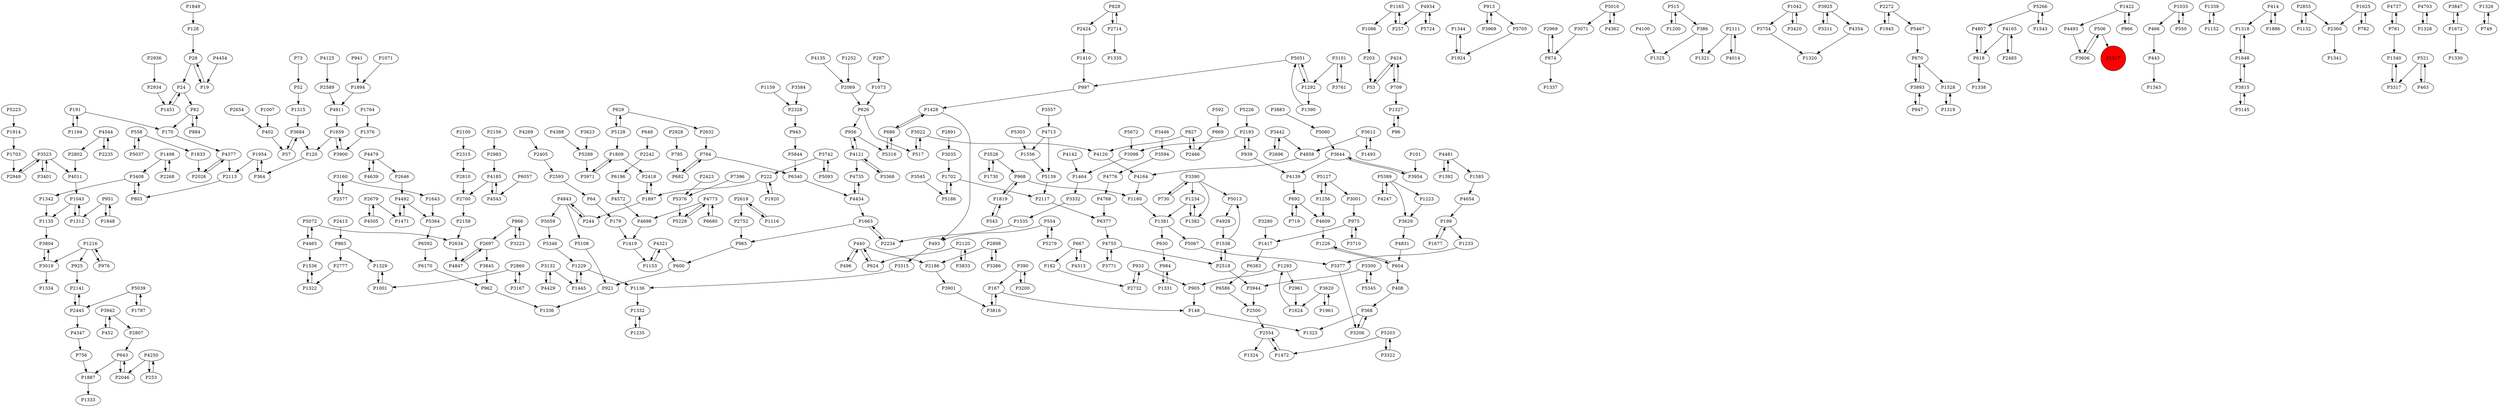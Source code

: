 digraph {
	P3523 -> P2949
	P1428 -> P493
	P6196 -> P4572
	P4321 -> P600
	P1498 -> P3408
	P28 -> P24
	P2928 -> P785
	P4135 -> P2069
	P3022 -> P4120
	P1256 -> P5127
	P1315 -> P3684
	P424 -> P53
	P667 -> P182
	P3098 -> P1464
	P368 -> P1323
	P2554 -> P1324
	P3761 -> P3101
	P2696 -> P3442
	P6680 -> P4773
	P1327 -> P96
	P1702 -> P5186
	P1165 -> P257
	P2961 -> P1624
	P4654 -> P199
	P554 -> P5279
	P756 -> P1887
	P939 -> P2193
	P1344 -> P1924
	P975 -> P1417
	P1007 -> P402
	P2423 -> P5376
	P167 -> P148
	P604 -> P1226
	P4776 -> P4768
	P1848 -> P951
	P3620 -> P1624
	P1216 -> P3019
	P709 -> P1327
	P828 -> P2424
	P2969 -> P874
	P515 -> P386
	P2141 -> P2445
	P1042 -> P3754
	P2632 -> P764
	P3925 -> P3311
	P1234 -> P1381
	P4773 -> P4698
	P2700 -> P2158
	P5108 -> P921
	P2272 -> P1945
	P5128 -> P1809
	P4807 -> P618
	P506 -> P3606
	P3900 -> P1659
	P5266 -> P1543
	P1033 -> P466
	P905 -> P148
	P4377 -> P2113
	P3408 -> P1342
	P4544 -> P2802
	P364 -> P1954
	P5376 -> P5228
	P3132 -> P1445
	P2679 -> P4505
	P1322 -> P1536
	P3311 -> P3925
	P947 -> P3893
	P3883 -> P5060
	P5266 -> P4807
	P4493 -> P3606
	P5039 -> P1787
	P5303 -> P1556
	P493 -> P3315
	P1216 -> P976
	P558 -> P5037
	P3401 -> P3523
	P670 -> P1528
	P128 -> P28
	P1493 -> P3612
	P440 -> P2186
	P1200 -> P515
	P550 -> P1033
	P408 -> P368
	P4843 -> P5059
	P3954 -> P3644
	P626 -> P517
	P3606 -> P506
	P4165 -> P618
	P1961 -> P3620
	P1897 -> P2418
	P968 -> P1819
	P1235 -> P1332
	P1339 -> P1152
	P1914 -> P1703
	P827 -> P2466
	P440 -> P496
	P3528 -> P1730
	P4125 -> P2589
	P5844 -> P6340
	P951 -> P1848
	P3620 -> P1961
	P4713 -> P1556
	P827 -> P4120
	P554 -> P493
	P424 -> P709
	P2949 -> P3523
	P5060 -> P3644
	P414 -> P1318
	P1153 -> P4321
	P2855 -> P2360
	P1528 -> P1319
	P4755 -> P3771
	P386 -> P1325
	P618 -> P4807
	P1897 -> P244
	P4737 -> P761
	P686 -> P5316
	P1410 -> P997
	P2860 -> P1001
	P2120 -> P624
	P5203 -> P3322
	P3317 -> P1340
	P179 -> P1419
	P4120 -> P4164
	P984 -> P1331
	P3644 -> P3954
	P4773 -> P6680
	P3942 -> P452
	P5037 -> P558
	P1625 -> P782
	P863 -> P2777
	P3019 -> P1334
	P1071 -> P1894
	P600 -> P921
	P1216 -> P925
	P764 -> P682
	P975 -> P3710
	P2026 -> P4377
	P921 -> P1336
	P2934 -> P1451
	P1042 -> P3420
	P4465 -> P1536
	P592 -> P669
	P4735 -> P4434
	P5039 -> P2445
	P626 -> P956
	P4481 -> P1585
	P5226 -> P2193
	P496 -> P440
	P2268 -> P1498
	P2111 -> P1321
	P4698 -> P1419
	P1312 -> P1043
	P649 -> P2242
	P3442 -> P4858
	P874 -> P2969
	P4703 -> P1328
	P257 -> P1165
	P1332 -> P1235
	P4544 -> P2235
	P191 -> P1194
	P6586 -> P2500
	P5051 -> P997
	P643 -> P1887
	P618 -> P1338
	P4572 -> P4698
	P6592 -> P6170
	P2445 -> P4347
	P3623 -> P5289
	P2445 -> P2141
	P3684 -> P120
	P630 -> P984
	P629 -> P2632
	P5705 -> P1924
	P5010 -> P3071
	P4139 -> P692
	P3442 -> P2696
	P5072 -> P4465
	P64 -> P179
	P4492 -> P1471
	P3390 -> P5013
	P1001 -> P1329
	P3101 -> P3761
	P884 -> P82
	P1659 -> P3900
	P1381 -> P5067
	P82 -> P884
	P4934 -> P5724
	P1419 -> P1153
	P1223 -> P3629
	P866 -> P2697
	P5364 -> P6592
	P1849 -> P128
	P5067 -> P3377
	P3420 -> P1042
	P4831 -> P604
	P1234 -> P1382
	P2046 -> P643
	P1659 -> P120
	P1132 -> P2855
	P667 -> P4313
	P1328 -> P4703
	P2577 -> P3160
	P1498 -> P2268
	P4843 -> P244
	P2405 -> P2593
	P5316 -> P686
	P244 -> P4843
	P2069 -> P626
	P2593 -> P64
	P1319 -> P1528
	P1422 -> P966
	P4377 -> P2026
	P1382 -> P1234
	P2156 -> P2983
	P1471 -> P4492
	P5059 -> P5346
	P1116 -> P2619
	P4388 -> P5289
	P4313 -> P667
	P3893 -> P670
	P2898 -> P2186
	P874 -> P1337
	P669 -> P2466
	P1292 -> P1390
	P941 -> P1894
	P2424 -> P1410
	P4362 -> P5010
	P515 -> P1200
	P5228 -> P4773
	P2120 -> P3833
	P390 -> P3200
	P1428 -> P686
	P4354 -> P1320
	P2898 -> P3386
	P2235 -> P4544
	P4185 -> P4543
	P2810 -> P2700
	P1886 -> P414
	P2697 -> P3845
	P6383 -> P6586
	P1165 -> P1086
	P440 -> P624
	P1293 -> P2961
	P2113 -> P803
	P1390 -> P5051
	P4492 -> P5364
	P2936 -> P2934
	P2234 -> P1663
	P730 -> P3390
	P1472 -> P2554
	P4858 -> P4164
	P1136 -> P1332
	P643 -> P2046
	P1043 -> P1312
	P3612 -> P1493
	P57 -> P3684
	P670 -> P3893
	P1256 -> P4609
	P692 -> P4609
	P5389 -> P1223
	P1329 -> P1001
	P4185 -> P2700
	P3446 -> P3594
	P3612 -> P4858
	P956 -> P5316
	P82 -> P170
	P3523 -> P4011
	P624 -> P440
	P2500 -> P2554
	P1340 -> P3317
	P5724 -> P4934
	P4609 -> P1226
	P2483 -> P4165
	P3684 -> P57
	P3847 -> P1672
	P3200 -> P390
	P5051 -> P1292
	P1643 -> P5364
	P2111 -> P4014
	P1819 -> P968
	P1920 -> P222
	P2589 -> P4911
	P2714 -> P1335
	P3132 -> P4429
	P3710 -> P975
	P1422 -> P4493
	P3386 -> P2898
	P1945 -> P2272
	P3816 -> P167
	P997 -> P1428
	P5127 -> P3001
	P1464 -> P3332
	P5128 -> P629
	P3815 -> P3145
	P761 -> P4737
	P1954 -> P2113
	P782 -> P1625
	P3944 -> P2500
	P2619 -> P1116
	P4165 -> P2483
	P2646 -> P4492
	P1677 -> P199
	P3833 -> P2120
	P5223 -> P1914
	P4543 -> P4185
	P3001 -> P975
	P3594 -> P4776
	P1924 -> P1344
	P3408 -> P803
	P3390 -> P730
	P182 -> P2732
	P543 -> P1819
	P2714 -> P828
	P390 -> P167
	P463 -> P521
	P1135 -> P3804
	P3971 -> P1809
	P3523 -> P3401
	P1159 -> P2328
	P1180 -> P1381
	P1318 -> P1648
	P4429 -> P3132
	P521 -> P3317
	P1229 -> P1445
	P3969 -> P913
	P1663 -> P965
	P2518 -> P1538
	P3771 -> P4755
	P3925 -> P4354
	P4454 -> P19
	P1894 -> P4911
	P4164 -> P1180
	P761 -> P1340
	P4479 -> P2646
	P5346 -> P1229
	P1252 -> P2069
	P3545 -> P5186
	P962 -> P1336
	P3815 -> P1648
	P414 -> P1886
	P1292 -> P5051
	P2983 -> P4185
	P2860 -> P3167
	P3160 -> P2577
	P5013 -> P4928
	P2807 -> P643
	P709 -> P424
	P3145 -> P3815
	P5127 -> P1256
	P1381 -> P630
	P4847 -> P2697
	P4755 -> P2518
	P148 -> P1323
	P5279 -> P554
	P2554 -> P1472
	P4911 -> P1659
	P3101 -> P1292
	P1787 -> P5039
	P1326 -> P749
	P191 -> P170
	P4247 -> P5389
	P1672 -> P3847
	P951 -> P1312
	P506 -> P1317
	P4928 -> P1538
	P3584 -> P2328
	P933 -> P2732
	P1538 -> P2518
	P966 -> P1422
	P1764 -> P1376
	P2193 -> P939
	P1543 -> P5266
	P1648 -> P1318
	P2193 -> P3098
	P368 -> P3206
	P1451 -> P24
	P3557 -> P4713
	P2413 -> P863
	P968 -> P1180
	P402 -> P57
	P629 -> P5128
	P4121 -> P4735
	P4142 -> P1464
	P943 -> P5844
	P1226 -> P604
	P2777 -> P1322
	P1887 -> P1333
	P452 -> P3942
	P3528 -> P968
	P1809 -> P2418
	P2328 -> P943
	P2360 -> P1341
	P253 -> P4250
	P2752 -> P965
	P199 -> P1233
	P1293 -> P905
	P1703 -> P2949
	P764 -> P6340
	P5467 -> P670
	P4014 -> P2111
	P7396 -> P5376
	P1536 -> P1322
	P3893 -> P947
	P866 -> P3223
	P1556 -> P5139
	P5186 -> P1702
	P682 -> P764
	P4768 -> P6377
	P3377 -> P3206
	P4773 -> P5228
	P3942 -> P2807
	P5289 -> P3971
	P965 -> P600
	P2466 -> P827
	P863 -> P1329
	P1033 -> P550
	P4100 -> P1325
	P1152 -> P1339
	P4250 -> P2046
	P1625 -> P2360
	P2117 -> P6377
	P3332 -> P1535
	P3300 -> P5345
	P4465 -> P5072
	P101 -> P3954
	P939 -> P4139
	P692 -> P719
	P3742 -> P222
	P3035 -> P1702
	P443 -> P1343
	P686 -> P1428
	P1086 -> P203
	P1624 -> P1293
	P1194 -> P191
	P1229 -> P1136
	P3322 -> P5203
	P3845 -> P962
	P1538 -> P5013
	P96 -> P1327
	P19 -> P28
	P2891 -> P3035
	P3022 -> P517
	P287 -> P1073
	P1585 -> P4654
	P170 -> P4377
	P3901 -> P3816
	P3644 -> P4139
	P222 -> P1897
	P2679 -> P1471
	P5389 -> P4247
	P2855 -> P1132
	P2100 -> P2315
	P24 -> P1451
	P1233 -> P3377
	P2158 -> P2634
	P5389 -> P3629
	P2242 -> P6196
	P5093 -> P3742
	P4434 -> P1663
	P203 -> P53
	P4269 -> P2405
	P28 -> P19
	P5139 -> P2117
	P3160 -> P1643
	P749 -> P1326
	P3368 -> P4121
	P2619 -> P2752
	P1648 -> P3815
	P1392 -> P4481
	P2272 -> P5467
	P4505 -> P2679
	P4934 -> P257
	P1833 -> P2026
	P466 -> P443
	P4121 -> P3368
	P4121 -> P956
	P1954 -> P364
	P2418 -> P1897
	P3206 -> P368
	P4481 -> P1392
	P5010 -> P4362
	P1376 -> P3900
	P1331 -> P984
	P913 -> P5705
	P52 -> P1315
	P1819 -> P543
	P73 -> P52
	P803 -> P3408
	P3629 -> P4831
	P167 -> P3816
	P3071 -> P874
	P2634 -> P4847
	P120 -> P364
	P386 -> P1321
	P4250 -> P253
	P6340 -> P4434
	P3280 -> P1417
	P1342 -> P1135
	P5072 -> P2634
	P2802 -> P4011
	P24 -> P82
	P4639 -> P4479
	P1535 -> P2234
	P4347 -> P756
	P2518 -> P3944
	P3390 -> P1234
	P4434 -> P4735
	P913 -> P3969
	P3804 -> P3019
	P4321 -> P1153
	P5203 -> P1472
	P1417 -> P6383
	P1702 -> P2117
	P558 -> P1833
	P3223 -> P866
	P719 -> P692
	P4843 -> P5108
	P4479 -> P4639
	P199 -> P1677
	P976 -> P1216
	P6377 -> P4755
	P925 -> P2141
	P2654 -> P402
	P1043 -> P1135
	P828 -> P2714
	P3315 -> P1136
	P4713 -> P5139
	P521 -> P463
	P517 -> P3022
	P2697 -> P4847
	P3390 -> P1382
	P3754 -> P1320
	P1445 -> P1229
	P3019 -> P3804
	P956 -> P4121
	P1663 -> P2234
	P604 -> P408
	P5345 -> P3300
	P2186 -> P3901
	P53 -> P424
	P1809 -> P3971
	P2315 -> P2810
	P1730 -> P3528
	P3167 -> P2860
	P4011 -> P1043
	P785 -> P682
	P222 -> P1920
	P933 -> P905
	P6170 -> P962
	P3742 -> P5093
	P1073 -> P626
	P6057 -> P4543
	P5672 -> P3098
	P1672 -> P1330
	P2732 -> P933
	P3300 -> P3944
	P1317 [shape=circle]
	P1317 [style=filled]
	P1317 [fillcolor=red]
}